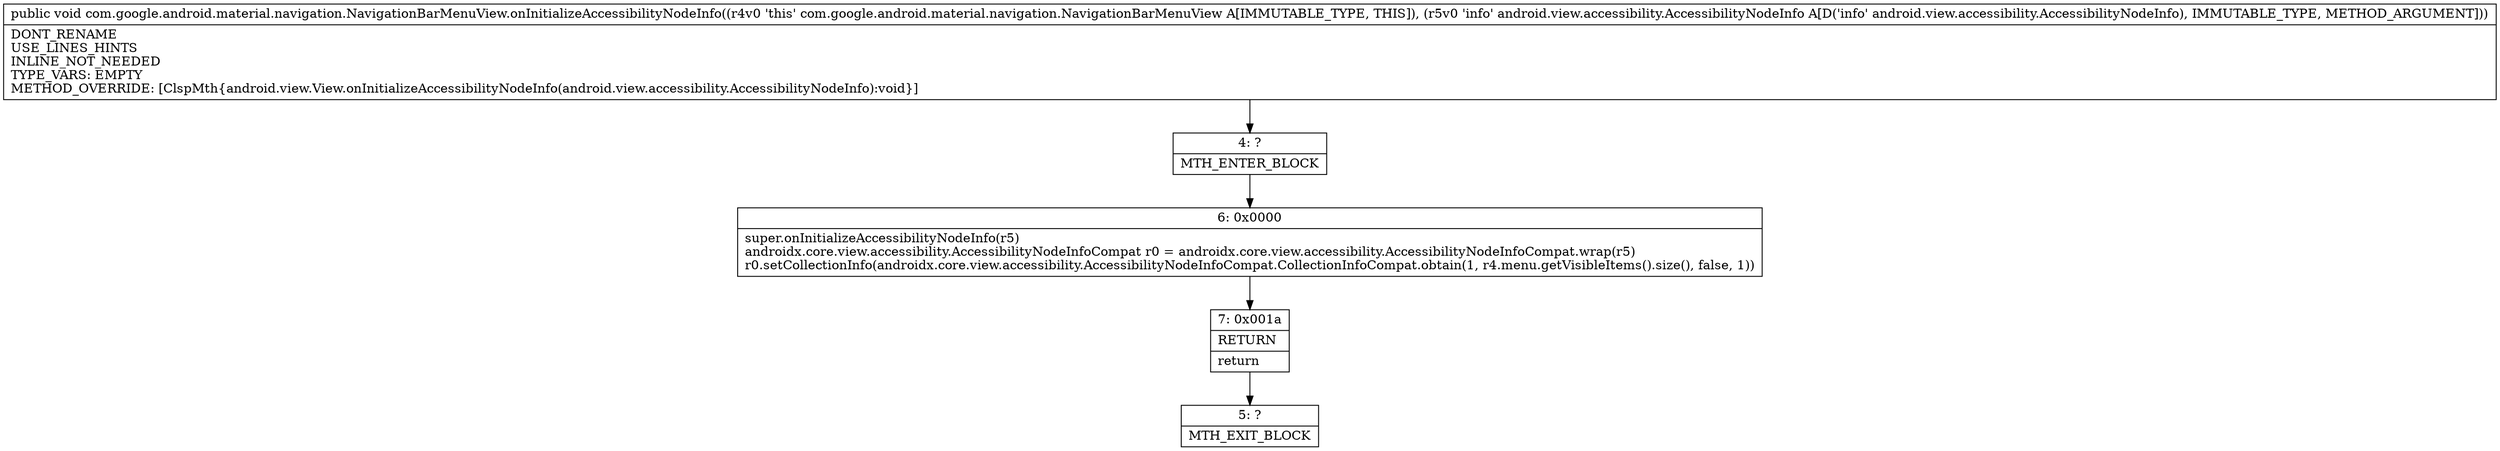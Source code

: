digraph "CFG forcom.google.android.material.navigation.NavigationBarMenuView.onInitializeAccessibilityNodeInfo(Landroid\/view\/accessibility\/AccessibilityNodeInfo;)V" {
Node_4 [shape=record,label="{4\:\ ?|MTH_ENTER_BLOCK\l}"];
Node_6 [shape=record,label="{6\:\ 0x0000|super.onInitializeAccessibilityNodeInfo(r5)\landroidx.core.view.accessibility.AccessibilityNodeInfoCompat r0 = androidx.core.view.accessibility.AccessibilityNodeInfoCompat.wrap(r5)\lr0.setCollectionInfo(androidx.core.view.accessibility.AccessibilityNodeInfoCompat.CollectionInfoCompat.obtain(1, r4.menu.getVisibleItems().size(), false, 1))\l}"];
Node_7 [shape=record,label="{7\:\ 0x001a|RETURN\l|return\l}"];
Node_5 [shape=record,label="{5\:\ ?|MTH_EXIT_BLOCK\l}"];
MethodNode[shape=record,label="{public void com.google.android.material.navigation.NavigationBarMenuView.onInitializeAccessibilityNodeInfo((r4v0 'this' com.google.android.material.navigation.NavigationBarMenuView A[IMMUTABLE_TYPE, THIS]), (r5v0 'info' android.view.accessibility.AccessibilityNodeInfo A[D('info' android.view.accessibility.AccessibilityNodeInfo), IMMUTABLE_TYPE, METHOD_ARGUMENT]))  | DONT_RENAME\lUSE_LINES_HINTS\lINLINE_NOT_NEEDED\lTYPE_VARS: EMPTY\lMETHOD_OVERRIDE: [ClspMth\{android.view.View.onInitializeAccessibilityNodeInfo(android.view.accessibility.AccessibilityNodeInfo):void\}]\l}"];
MethodNode -> Node_4;Node_4 -> Node_6;
Node_6 -> Node_7;
Node_7 -> Node_5;
}

